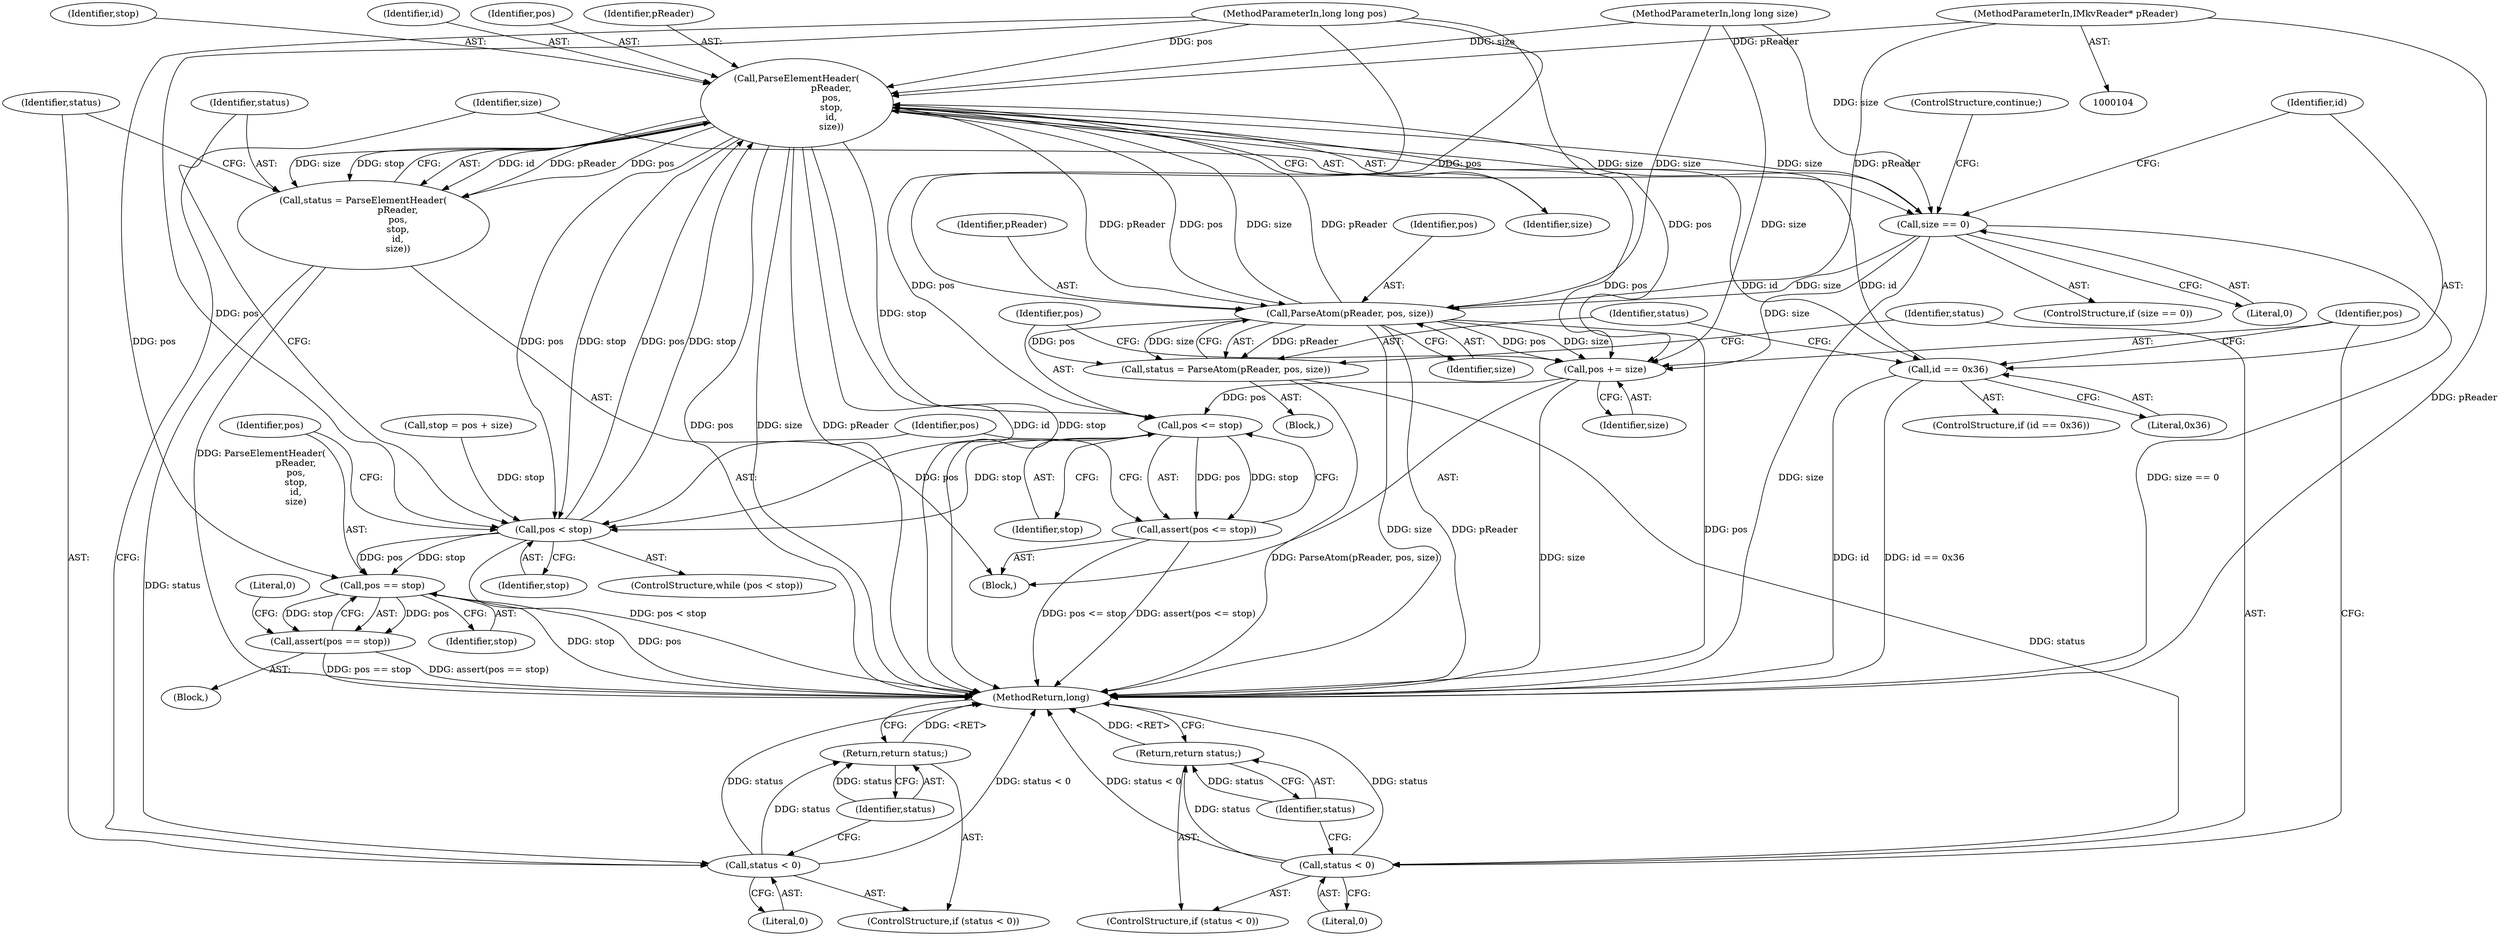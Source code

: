 digraph "1_Android_04839626ed859623901ebd3a5fd483982186b59d_163@pointer" {
"1000105" [label="(MethodParameterIn,IMkvReader* pReader)"];
"1000125" [label="(Call,ParseElementHeader(\n                        pReader,\n                        pos,\n                        stop,\n                        id,\n                        size))"];
"1000116" [label="(Call,pos < stop)"];
"1000167" [label="(Call,pos == stop)"];
"1000166" [label="(Call,assert(pos == stop))"];
"1000123" [label="(Call,status = ParseElementHeader(\n                        pReader,\n                        pos,\n                        stop,\n                        id,\n                        size))"];
"1000132" [label="(Call,status < 0)"];
"1000135" [label="(Return,return status;)"];
"1000138" [label="(Call,size == 0)"];
"1000149" [label="(Call,ParseAtom(pReader, pos, size))"];
"1000147" [label="(Call,status = ParseAtom(pReader, pos, size))"];
"1000154" [label="(Call,status < 0)"];
"1000157" [label="(Return,return status;)"];
"1000159" [label="(Call,pos += size)"];
"1000163" [label="(Call,pos <= stop)"];
"1000162" [label="(Call,assert(pos <= stop))"];
"1000143" [label="(Call,id == 0x36)"];
"1000165" [label="(Identifier,stop)"];
"1000106" [label="(MethodParameterIn,long long pos)"];
"1000140" [label="(Literal,0)"];
"1000146" [label="(Block,)"];
"1000164" [label="(Identifier,pos)"];
"1000139" [label="(Identifier,size)"];
"1000169" [label="(Identifier,stop)"];
"1000116" [label="(Call,pos < stop)"];
"1000145" [label="(Literal,0x36)"];
"1000126" [label="(Identifier,pReader)"];
"1000166" [label="(Call,assert(pos == stop))"];
"1000144" [label="(Identifier,id)"];
"1000152" [label="(Identifier,size)"];
"1000148" [label="(Identifier,status)"];
"1000118" [label="(Identifier,stop)"];
"1000125" [label="(Call,ParseElementHeader(\n                        pReader,\n                        pos,\n                        stop,\n                        id,\n                        size))"];
"1000160" [label="(Identifier,pos)"];
"1000147" [label="(Call,status = ParseAtom(pReader, pos, size))"];
"1000128" [label="(Identifier,stop)"];
"1000107" [label="(MethodParameterIn,long long size)"];
"1000108" [label="(Block,)"];
"1000158" [label="(Identifier,status)"];
"1000133" [label="(Identifier,status)"];
"1000154" [label="(Call,status < 0)"];
"1000151" [label="(Identifier,pos)"];
"1000110" [label="(Call,stop = pos + size)"];
"1000171" [label="(Literal,0)"];
"1000131" [label="(ControlStructure,if (status < 0))"];
"1000136" [label="(Identifier,status)"];
"1000150" [label="(Identifier,pReader)"];
"1000138" [label="(Call,size == 0)"];
"1000115" [label="(ControlStructure,while (pos < stop))"];
"1000129" [label="(Identifier,id)"];
"1000167" [label="(Call,pos == stop)"];
"1000149" [label="(Call,ParseAtom(pReader, pos, size))"];
"1000137" [label="(ControlStructure,if (size == 0))"];
"1000153" [label="(ControlStructure,if (status < 0))"];
"1000143" [label="(Call,id == 0x36)"];
"1000162" [label="(Call,assert(pos <= stop))"];
"1000142" [label="(ControlStructure,if (id == 0x36))"];
"1000155" [label="(Identifier,status)"];
"1000105" [label="(MethodParameterIn,IMkvReader* pReader)"];
"1000123" [label="(Call,status = ParseElementHeader(\n                        pReader,\n                        pos,\n                        stop,\n                        id,\n                        size))"];
"1000130" [label="(Identifier,size)"];
"1000134" [label="(Literal,0)"];
"1000135" [label="(Return,return status;)"];
"1000156" [label="(Literal,0)"];
"1000157" [label="(Return,return status;)"];
"1000132" [label="(Call,status < 0)"];
"1000161" [label="(Identifier,size)"];
"1000127" [label="(Identifier,pos)"];
"1000159" [label="(Call,pos += size)"];
"1000117" [label="(Identifier,pos)"];
"1000124" [label="(Identifier,status)"];
"1000168" [label="(Identifier,pos)"];
"1000141" [label="(ControlStructure,continue;)"];
"1000119" [label="(Block,)"];
"1000172" [label="(MethodReturn,long)"];
"1000163" [label="(Call,pos <= stop)"];
"1000105" -> "1000104"  [label="AST: "];
"1000105" -> "1000172"  [label="DDG: pReader"];
"1000105" -> "1000125"  [label="DDG: pReader"];
"1000105" -> "1000149"  [label="DDG: pReader"];
"1000125" -> "1000123"  [label="AST: "];
"1000125" -> "1000130"  [label="CFG: "];
"1000126" -> "1000125"  [label="AST: "];
"1000127" -> "1000125"  [label="AST: "];
"1000128" -> "1000125"  [label="AST: "];
"1000129" -> "1000125"  [label="AST: "];
"1000130" -> "1000125"  [label="AST: "];
"1000123" -> "1000125"  [label="CFG: "];
"1000125" -> "1000172"  [label="DDG: pos"];
"1000125" -> "1000172"  [label="DDG: size"];
"1000125" -> "1000172"  [label="DDG: pReader"];
"1000125" -> "1000172"  [label="DDG: id"];
"1000125" -> "1000172"  [label="DDG: stop"];
"1000125" -> "1000116"  [label="DDG: pos"];
"1000125" -> "1000116"  [label="DDG: stop"];
"1000125" -> "1000123"  [label="DDG: id"];
"1000125" -> "1000123"  [label="DDG: pReader"];
"1000125" -> "1000123"  [label="DDG: pos"];
"1000125" -> "1000123"  [label="DDG: size"];
"1000125" -> "1000123"  [label="DDG: stop"];
"1000149" -> "1000125"  [label="DDG: pReader"];
"1000149" -> "1000125"  [label="DDG: size"];
"1000116" -> "1000125"  [label="DDG: pos"];
"1000116" -> "1000125"  [label="DDG: stop"];
"1000106" -> "1000125"  [label="DDG: pos"];
"1000143" -> "1000125"  [label="DDG: id"];
"1000138" -> "1000125"  [label="DDG: size"];
"1000107" -> "1000125"  [label="DDG: size"];
"1000125" -> "1000138"  [label="DDG: size"];
"1000125" -> "1000143"  [label="DDG: id"];
"1000125" -> "1000149"  [label="DDG: pReader"];
"1000125" -> "1000149"  [label="DDG: pos"];
"1000125" -> "1000159"  [label="DDG: pos"];
"1000125" -> "1000163"  [label="DDG: stop"];
"1000116" -> "1000115"  [label="AST: "];
"1000116" -> "1000118"  [label="CFG: "];
"1000117" -> "1000116"  [label="AST: "];
"1000118" -> "1000116"  [label="AST: "];
"1000124" -> "1000116"  [label="CFG: "];
"1000168" -> "1000116"  [label="CFG: "];
"1000116" -> "1000172"  [label="DDG: pos < stop"];
"1000163" -> "1000116"  [label="DDG: pos"];
"1000163" -> "1000116"  [label="DDG: stop"];
"1000106" -> "1000116"  [label="DDG: pos"];
"1000110" -> "1000116"  [label="DDG: stop"];
"1000116" -> "1000167"  [label="DDG: pos"];
"1000116" -> "1000167"  [label="DDG: stop"];
"1000167" -> "1000166"  [label="AST: "];
"1000167" -> "1000169"  [label="CFG: "];
"1000168" -> "1000167"  [label="AST: "];
"1000169" -> "1000167"  [label="AST: "];
"1000166" -> "1000167"  [label="CFG: "];
"1000167" -> "1000172"  [label="DDG: stop"];
"1000167" -> "1000172"  [label="DDG: pos"];
"1000167" -> "1000166"  [label="DDG: pos"];
"1000167" -> "1000166"  [label="DDG: stop"];
"1000106" -> "1000167"  [label="DDG: pos"];
"1000166" -> "1000108"  [label="AST: "];
"1000171" -> "1000166"  [label="CFG: "];
"1000166" -> "1000172"  [label="DDG: assert(pos == stop)"];
"1000166" -> "1000172"  [label="DDG: pos == stop"];
"1000123" -> "1000119"  [label="AST: "];
"1000124" -> "1000123"  [label="AST: "];
"1000133" -> "1000123"  [label="CFG: "];
"1000123" -> "1000172"  [label="DDG: ParseElementHeader(\n                        pReader,\n                        pos,\n                        stop,\n                        id,\n                        size)"];
"1000123" -> "1000132"  [label="DDG: status"];
"1000132" -> "1000131"  [label="AST: "];
"1000132" -> "1000134"  [label="CFG: "];
"1000133" -> "1000132"  [label="AST: "];
"1000134" -> "1000132"  [label="AST: "];
"1000136" -> "1000132"  [label="CFG: "];
"1000139" -> "1000132"  [label="CFG: "];
"1000132" -> "1000172"  [label="DDG: status < 0"];
"1000132" -> "1000172"  [label="DDG: status"];
"1000132" -> "1000135"  [label="DDG: status"];
"1000135" -> "1000131"  [label="AST: "];
"1000135" -> "1000136"  [label="CFG: "];
"1000136" -> "1000135"  [label="AST: "];
"1000172" -> "1000135"  [label="CFG: "];
"1000135" -> "1000172"  [label="DDG: <RET>"];
"1000136" -> "1000135"  [label="DDG: status"];
"1000138" -> "1000137"  [label="AST: "];
"1000138" -> "1000140"  [label="CFG: "];
"1000139" -> "1000138"  [label="AST: "];
"1000140" -> "1000138"  [label="AST: "];
"1000141" -> "1000138"  [label="CFG: "];
"1000144" -> "1000138"  [label="CFG: "];
"1000138" -> "1000172"  [label="DDG: size"];
"1000138" -> "1000172"  [label="DDG: size == 0"];
"1000107" -> "1000138"  [label="DDG: size"];
"1000138" -> "1000149"  [label="DDG: size"];
"1000138" -> "1000159"  [label="DDG: size"];
"1000149" -> "1000147"  [label="AST: "];
"1000149" -> "1000152"  [label="CFG: "];
"1000150" -> "1000149"  [label="AST: "];
"1000151" -> "1000149"  [label="AST: "];
"1000152" -> "1000149"  [label="AST: "];
"1000147" -> "1000149"  [label="CFG: "];
"1000149" -> "1000172"  [label="DDG: pReader"];
"1000149" -> "1000172"  [label="DDG: pos"];
"1000149" -> "1000172"  [label="DDG: size"];
"1000149" -> "1000147"  [label="DDG: pReader"];
"1000149" -> "1000147"  [label="DDG: pos"];
"1000149" -> "1000147"  [label="DDG: size"];
"1000106" -> "1000149"  [label="DDG: pos"];
"1000107" -> "1000149"  [label="DDG: size"];
"1000149" -> "1000159"  [label="DDG: size"];
"1000149" -> "1000159"  [label="DDG: pos"];
"1000147" -> "1000146"  [label="AST: "];
"1000148" -> "1000147"  [label="AST: "];
"1000155" -> "1000147"  [label="CFG: "];
"1000147" -> "1000172"  [label="DDG: ParseAtom(pReader, pos, size)"];
"1000147" -> "1000154"  [label="DDG: status"];
"1000154" -> "1000153"  [label="AST: "];
"1000154" -> "1000156"  [label="CFG: "];
"1000155" -> "1000154"  [label="AST: "];
"1000156" -> "1000154"  [label="AST: "];
"1000158" -> "1000154"  [label="CFG: "];
"1000160" -> "1000154"  [label="CFG: "];
"1000154" -> "1000172"  [label="DDG: status < 0"];
"1000154" -> "1000172"  [label="DDG: status"];
"1000154" -> "1000157"  [label="DDG: status"];
"1000157" -> "1000153"  [label="AST: "];
"1000157" -> "1000158"  [label="CFG: "];
"1000158" -> "1000157"  [label="AST: "];
"1000172" -> "1000157"  [label="CFG: "];
"1000157" -> "1000172"  [label="DDG: <RET>"];
"1000158" -> "1000157"  [label="DDG: status"];
"1000159" -> "1000119"  [label="AST: "];
"1000159" -> "1000161"  [label="CFG: "];
"1000160" -> "1000159"  [label="AST: "];
"1000161" -> "1000159"  [label="AST: "];
"1000164" -> "1000159"  [label="CFG: "];
"1000159" -> "1000172"  [label="DDG: size"];
"1000107" -> "1000159"  [label="DDG: size"];
"1000106" -> "1000159"  [label="DDG: pos"];
"1000159" -> "1000163"  [label="DDG: pos"];
"1000163" -> "1000162"  [label="AST: "];
"1000163" -> "1000165"  [label="CFG: "];
"1000164" -> "1000163"  [label="AST: "];
"1000165" -> "1000163"  [label="AST: "];
"1000162" -> "1000163"  [label="CFG: "];
"1000163" -> "1000162"  [label="DDG: pos"];
"1000163" -> "1000162"  [label="DDG: stop"];
"1000106" -> "1000163"  [label="DDG: pos"];
"1000162" -> "1000119"  [label="AST: "];
"1000117" -> "1000162"  [label="CFG: "];
"1000162" -> "1000172"  [label="DDG: pos <= stop"];
"1000162" -> "1000172"  [label="DDG: assert(pos <= stop)"];
"1000143" -> "1000142"  [label="AST: "];
"1000143" -> "1000145"  [label="CFG: "];
"1000144" -> "1000143"  [label="AST: "];
"1000145" -> "1000143"  [label="AST: "];
"1000148" -> "1000143"  [label="CFG: "];
"1000160" -> "1000143"  [label="CFG: "];
"1000143" -> "1000172"  [label="DDG: id == 0x36"];
"1000143" -> "1000172"  [label="DDG: id"];
}
